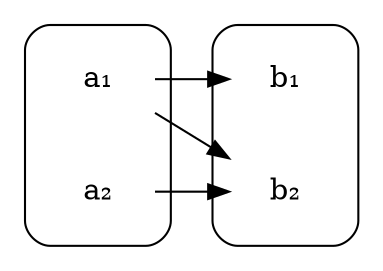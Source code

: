 digraph {
    rankdir=LR
    node[shape=plaintext]

    subgraph cluster_0  {
        style=rounded
        a1[label="a₁"]
        a2[label="a₂"]
    }

    a2 -> b2
    a1 -> b2
    a1 -> b1

    subgraph cluster_1 {
        style=rounded
        b1[label="b₁"]
        b2[label="b₂"]
    }
}
